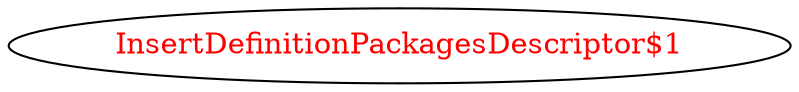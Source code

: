 digraph dependencyGraph {
 concentrate=true;
 ranksep="2.0";
 rankdir="LR"; 
 splines="ortho";
"InsertDefinitionPackagesDescriptor$1" [fontcolor="red"];
}